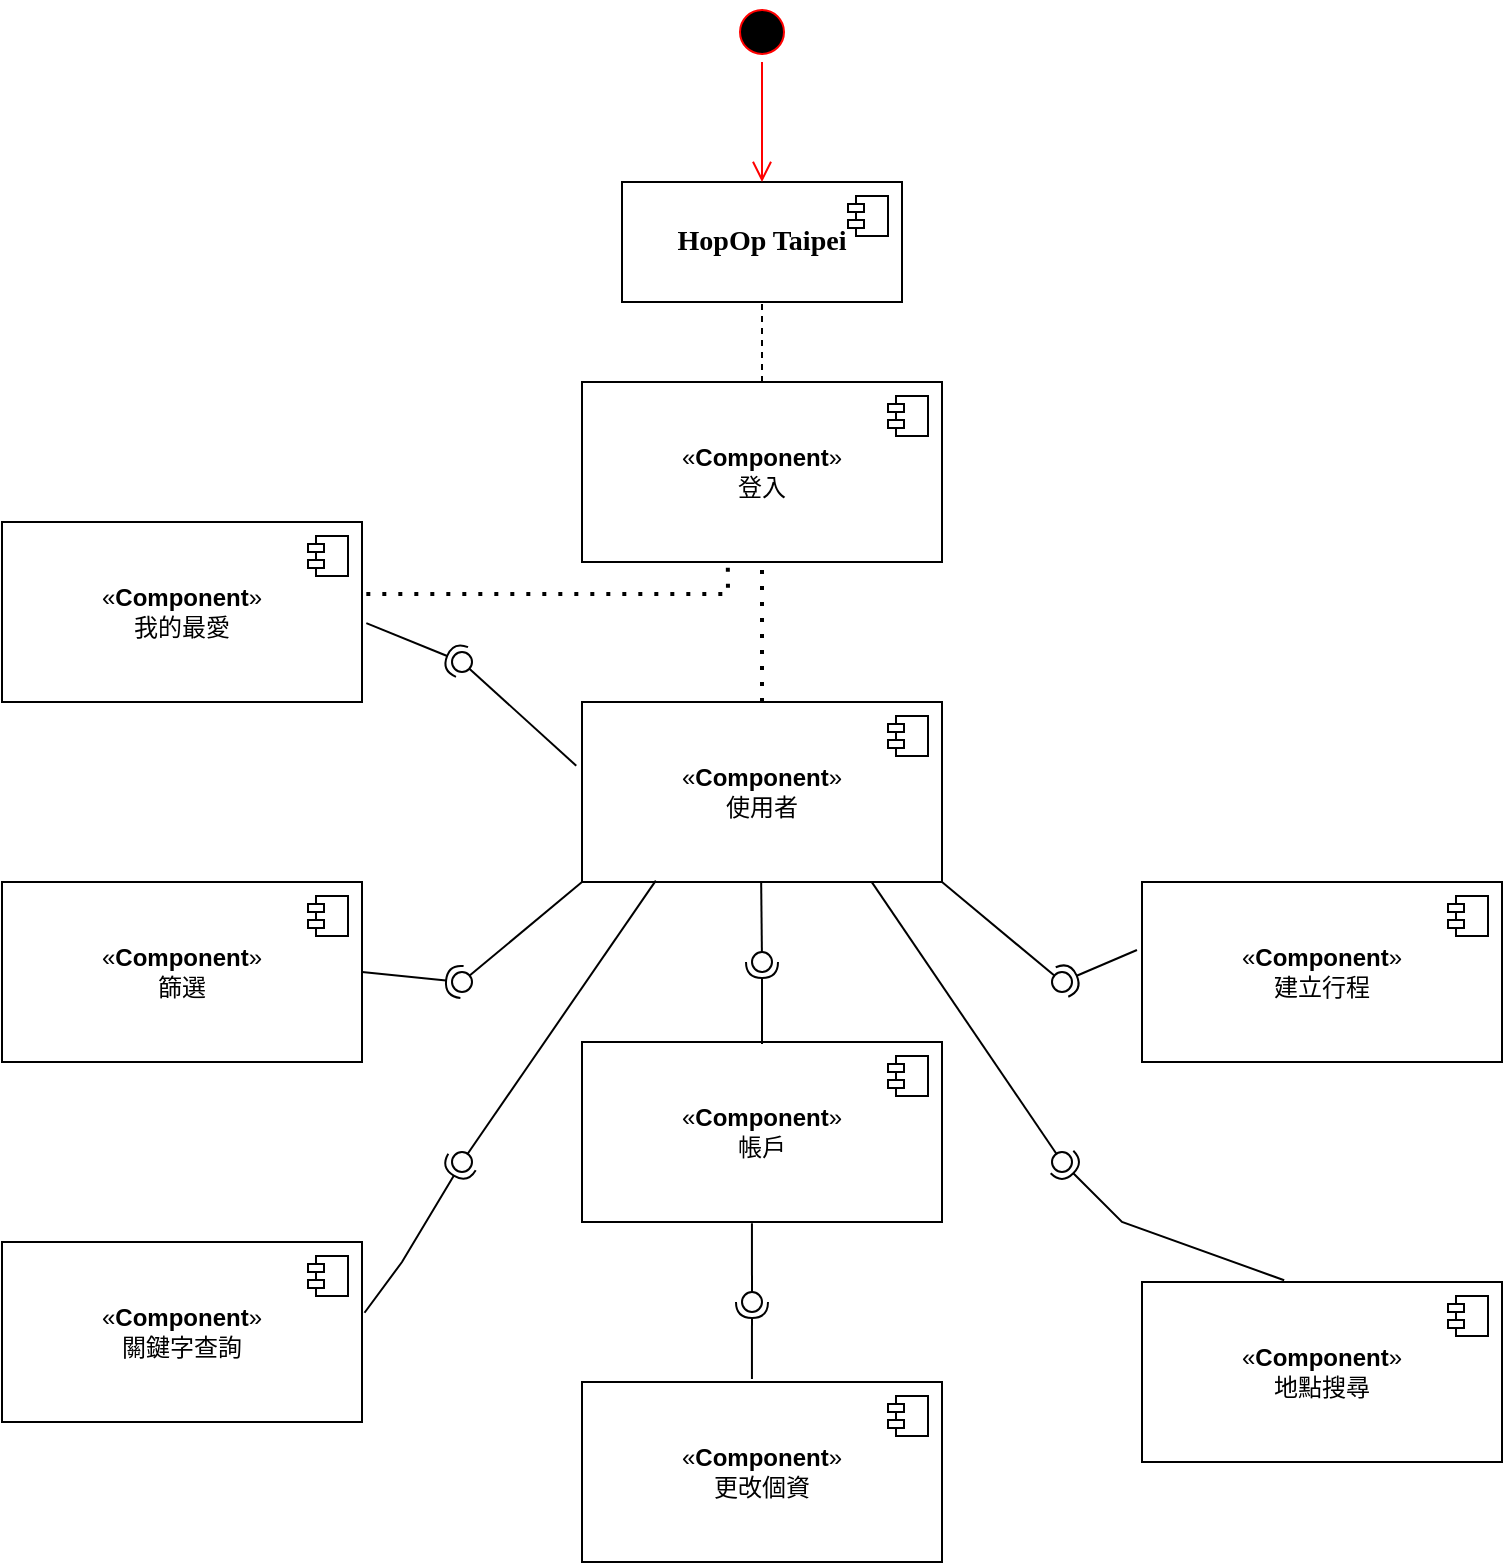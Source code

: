 <mxfile version="24.7.17">
  <diagram name="第 1 页" id="GvGkF0eajr_oZcnLIO83">
    <mxGraphModel dx="1036" dy="654" grid="1" gridSize="10" guides="1" tooltips="1" connect="1" arrows="1" fold="1" page="1" pageScale="1" pageWidth="827" pageHeight="1169" math="0" shadow="0">
      <root>
        <mxCell id="0" />
        <mxCell id="1" parent="0" />
        <mxCell id="FA7bPzC2wkrBN15f49Wo-2" value="&lt;b&gt;&lt;span style=&quot;font-family: 標楷體;&quot; lang=&quot;EN-US&quot;&gt;&lt;font style=&quot;font-size: 14px;&quot;&gt;HopOp Taipei&lt;/font&gt;&lt;/span&gt;&lt;/b&gt;" style="html=1;dropTarget=0;whiteSpace=wrap;" parent="1" vertex="1">
          <mxGeometry x="330" y="110" width="140" height="60" as="geometry" />
        </mxCell>
        <mxCell id="FA7bPzC2wkrBN15f49Wo-3" value="" style="shape=module;jettyWidth=8;jettyHeight=4;" parent="FA7bPzC2wkrBN15f49Wo-2" vertex="1">
          <mxGeometry x="1" width="20" height="20" relative="1" as="geometry">
            <mxPoint x="-27" y="7" as="offset" />
          </mxGeometry>
        </mxCell>
        <mxCell id="FA7bPzC2wkrBN15f49Wo-8" value="«&lt;b&gt;Component&lt;/b&gt;»&lt;div&gt;登入&lt;/div&gt;" style="html=1;dropTarget=0;whiteSpace=wrap;" parent="1" vertex="1">
          <mxGeometry x="310" y="210" width="180" height="90" as="geometry" />
        </mxCell>
        <mxCell id="FA7bPzC2wkrBN15f49Wo-9" value="" style="shape=module;jettyWidth=8;jettyHeight=4;" parent="FA7bPzC2wkrBN15f49Wo-8" vertex="1">
          <mxGeometry x="1" width="20" height="20" relative="1" as="geometry">
            <mxPoint x="-27" y="7" as="offset" />
          </mxGeometry>
        </mxCell>
        <mxCell id="FA7bPzC2wkrBN15f49Wo-10" value="«&lt;b&gt;Component&lt;/b&gt;»&lt;br&gt;帳戶" style="html=1;dropTarget=0;whiteSpace=wrap;" parent="1" vertex="1">
          <mxGeometry x="310" y="540" width="180" height="90" as="geometry" />
        </mxCell>
        <mxCell id="FA7bPzC2wkrBN15f49Wo-11" value="" style="shape=module;jettyWidth=8;jettyHeight=4;" parent="FA7bPzC2wkrBN15f49Wo-10" vertex="1">
          <mxGeometry x="1" width="20" height="20" relative="1" as="geometry">
            <mxPoint x="-27" y="7" as="offset" />
          </mxGeometry>
        </mxCell>
        <mxCell id="FA7bPzC2wkrBN15f49Wo-16" value="«&lt;b&gt;Component&lt;/b&gt;»&lt;div&gt;我的最愛&lt;/div&gt;" style="html=1;dropTarget=0;whiteSpace=wrap;" parent="1" vertex="1">
          <mxGeometry x="20" y="280" width="180" height="90" as="geometry" />
        </mxCell>
        <mxCell id="FA7bPzC2wkrBN15f49Wo-17" value="" style="shape=module;jettyWidth=8;jettyHeight=4;" parent="FA7bPzC2wkrBN15f49Wo-16" vertex="1">
          <mxGeometry x="1" width="20" height="20" relative="1" as="geometry">
            <mxPoint x="-27" y="7" as="offset" />
          </mxGeometry>
        </mxCell>
        <mxCell id="FA7bPzC2wkrBN15f49Wo-19" value="«&lt;b&gt;Component&lt;/b&gt;»&lt;br&gt;更改個資" style="html=1;dropTarget=0;whiteSpace=wrap;" parent="1" vertex="1">
          <mxGeometry x="310" y="710" width="180" height="90" as="geometry" />
        </mxCell>
        <mxCell id="FA7bPzC2wkrBN15f49Wo-20" value="" style="shape=module;jettyWidth=8;jettyHeight=4;" parent="FA7bPzC2wkrBN15f49Wo-19" vertex="1">
          <mxGeometry x="1" width="20" height="20" relative="1" as="geometry">
            <mxPoint x="-27" y="7" as="offset" />
          </mxGeometry>
        </mxCell>
        <mxCell id="FA7bPzC2wkrBN15f49Wo-21" value="«&lt;b&gt;Component&lt;/b&gt;»&lt;div&gt;篩選&lt;/div&gt;" style="html=1;dropTarget=0;whiteSpace=wrap;" parent="1" vertex="1">
          <mxGeometry x="20" y="460" width="180" height="90" as="geometry" />
        </mxCell>
        <mxCell id="FA7bPzC2wkrBN15f49Wo-22" value="" style="shape=module;jettyWidth=8;jettyHeight=4;" parent="FA7bPzC2wkrBN15f49Wo-21" vertex="1">
          <mxGeometry x="1" width="20" height="20" relative="1" as="geometry">
            <mxPoint x="-27" y="7" as="offset" />
          </mxGeometry>
        </mxCell>
        <mxCell id="FA7bPzC2wkrBN15f49Wo-23" value="«&lt;b&gt;Component&lt;/b&gt;»&lt;div&gt;地點搜尋&lt;/div&gt;" style="html=1;dropTarget=0;whiteSpace=wrap;" parent="1" vertex="1">
          <mxGeometry x="590" y="660" width="180" height="90" as="geometry" />
        </mxCell>
        <mxCell id="FA7bPzC2wkrBN15f49Wo-24" value="" style="shape=module;jettyWidth=8;jettyHeight=4;" parent="FA7bPzC2wkrBN15f49Wo-23" vertex="1">
          <mxGeometry x="1" width="20" height="20" relative="1" as="geometry">
            <mxPoint x="-27" y="7" as="offset" />
          </mxGeometry>
        </mxCell>
        <mxCell id="FA7bPzC2wkrBN15f49Wo-25" value="«&lt;b&gt;Component&lt;/b&gt;»&lt;div&gt;建立行程&lt;/div&gt;" style="html=1;dropTarget=0;whiteSpace=wrap;" parent="1" vertex="1">
          <mxGeometry x="590" y="460" width="180" height="90" as="geometry" />
        </mxCell>
        <mxCell id="FA7bPzC2wkrBN15f49Wo-26" value="" style="shape=module;jettyWidth=8;jettyHeight=4;" parent="FA7bPzC2wkrBN15f49Wo-25" vertex="1">
          <mxGeometry x="1" width="20" height="20" relative="1" as="geometry">
            <mxPoint x="-27" y="7" as="offset" />
          </mxGeometry>
        </mxCell>
        <mxCell id="FA7bPzC2wkrBN15f49Wo-27" value="«&lt;b&gt;Component&lt;/b&gt;»&lt;div&gt;關鍵字查詢&lt;/div&gt;" style="html=1;dropTarget=0;whiteSpace=wrap;" parent="1" vertex="1">
          <mxGeometry x="20" y="640" width="180" height="90" as="geometry" />
        </mxCell>
        <mxCell id="FA7bPzC2wkrBN15f49Wo-28" value="" style="shape=module;jettyWidth=8;jettyHeight=4;" parent="FA7bPzC2wkrBN15f49Wo-27" vertex="1">
          <mxGeometry x="1" width="20" height="20" relative="1" as="geometry">
            <mxPoint x="-27" y="7" as="offset" />
          </mxGeometry>
        </mxCell>
        <mxCell id="FA7bPzC2wkrBN15f49Wo-29" value="«&lt;b&gt;Component&lt;/b&gt;»&lt;div&gt;使用者&lt;/div&gt;" style="html=1;dropTarget=0;whiteSpace=wrap;" parent="1" vertex="1">
          <mxGeometry x="310" y="370" width="180" height="90" as="geometry" />
        </mxCell>
        <mxCell id="FA7bPzC2wkrBN15f49Wo-30" value="" style="shape=module;jettyWidth=8;jettyHeight=4;" parent="FA7bPzC2wkrBN15f49Wo-29" vertex="1">
          <mxGeometry x="1" width="20" height="20" relative="1" as="geometry">
            <mxPoint x="-27" y="7" as="offset" />
          </mxGeometry>
        </mxCell>
        <mxCell id="FA7bPzC2wkrBN15f49Wo-36" value="" style="rounded=0;orthogonalLoop=1;jettySize=auto;html=1;endArrow=halfCircle;endFill=0;endSize=6;strokeWidth=1;sketch=0;exitX=0.472;exitY=-0.017;exitDx=0;exitDy=0;exitPerimeter=0;" parent="1" source="FA7bPzC2wkrBN15f49Wo-19" edge="1">
          <mxGeometry relative="1" as="geometry">
            <mxPoint x="378.5" y="730" as="sourcePoint" />
            <mxPoint x="395" y="670" as="targetPoint" />
          </mxGeometry>
        </mxCell>
        <mxCell id="FA7bPzC2wkrBN15f49Wo-37" value="" style="rounded=0;orthogonalLoop=1;jettySize=auto;html=1;endArrow=oval;endFill=0;sketch=0;sourcePerimeterSpacing=0;targetPerimeterSpacing=0;endSize=10;exitX=0.472;exitY=1.007;exitDx=0;exitDy=0;exitPerimeter=0;" parent="1" source="FA7bPzC2wkrBN15f49Wo-10" edge="1">
          <mxGeometry relative="1" as="geometry">
            <mxPoint x="378.5" y="650" as="sourcePoint" />
            <mxPoint x="395" y="670" as="targetPoint" />
          </mxGeometry>
        </mxCell>
        <mxCell id="FA7bPzC2wkrBN15f49Wo-38" value="" style="ellipse;whiteSpace=wrap;html=1;align=center;aspect=fixed;fillColor=none;strokeColor=none;resizable=0;perimeter=centerPerimeter;rotatable=0;allowArrows=0;points=[];outlineConnect=1;" parent="1" vertex="1">
          <mxGeometry x="403.5" y="660" width="10" height="10" as="geometry" />
        </mxCell>
        <mxCell id="FA7bPzC2wkrBN15f49Wo-39" value="" style="rounded=0;orthogonalLoop=1;jettySize=auto;html=1;endArrow=halfCircle;endFill=0;endSize=6;strokeWidth=1;sketch=0;" parent="1" edge="1">
          <mxGeometry relative="1" as="geometry">
            <mxPoint x="400" y="541" as="sourcePoint" />
            <mxPoint x="400" y="500" as="targetPoint" />
          </mxGeometry>
        </mxCell>
        <mxCell id="FA7bPzC2wkrBN15f49Wo-40" value="" style="rounded=0;orthogonalLoop=1;jettySize=auto;html=1;endArrow=oval;endFill=0;sketch=0;sourcePerimeterSpacing=0;targetPerimeterSpacing=0;endSize=10;exitX=0.472;exitY=1.007;exitDx=0;exitDy=0;exitPerimeter=0;" parent="1" edge="1">
          <mxGeometry relative="1" as="geometry">
            <mxPoint x="399.58" y="460" as="sourcePoint" />
            <mxPoint x="400" y="500" as="targetPoint" />
          </mxGeometry>
        </mxCell>
        <mxCell id="FA7bPzC2wkrBN15f49Wo-41" value="" style="rounded=0;orthogonalLoop=1;jettySize=auto;html=1;endArrow=oval;endFill=0;sketch=0;sourcePerimeterSpacing=0;targetPerimeterSpacing=0;endSize=10;exitX=1;exitY=1;exitDx=0;exitDy=0;" parent="1" source="FA7bPzC2wkrBN15f49Wo-29" edge="1">
          <mxGeometry relative="1" as="geometry">
            <mxPoint x="500" y="530" as="sourcePoint" />
            <mxPoint x="550" y="510" as="targetPoint" />
          </mxGeometry>
        </mxCell>
        <mxCell id="FA7bPzC2wkrBN15f49Wo-42" value="" style="rounded=0;orthogonalLoop=1;jettySize=auto;html=1;endArrow=oval;endFill=0;sketch=0;sourcePerimeterSpacing=0;targetPerimeterSpacing=0;endSize=10;exitX=0.805;exitY=1.001;exitDx=0;exitDy=0;exitPerimeter=0;" parent="1" source="FA7bPzC2wkrBN15f49Wo-29" edge="1">
          <mxGeometry relative="1" as="geometry">
            <mxPoint x="510" y="520" as="sourcePoint" />
            <mxPoint x="550" y="600" as="targetPoint" />
          </mxGeometry>
        </mxCell>
        <mxCell id="FA7bPzC2wkrBN15f49Wo-43" value="" style="rounded=0;orthogonalLoop=1;jettySize=auto;html=1;endArrow=oval;endFill=0;sketch=0;sourcePerimeterSpacing=0;targetPerimeterSpacing=0;endSize=10;exitX=0.205;exitY=0.992;exitDx=0;exitDy=0;exitPerimeter=0;" parent="1" source="FA7bPzC2wkrBN15f49Wo-29" edge="1">
          <mxGeometry relative="1" as="geometry">
            <mxPoint x="420" y="500" as="sourcePoint" />
            <mxPoint x="250" y="600" as="targetPoint" />
          </mxGeometry>
        </mxCell>
        <mxCell id="FA7bPzC2wkrBN15f49Wo-44" value="" style="rounded=0;orthogonalLoop=1;jettySize=auto;html=1;endArrow=oval;endFill=0;sketch=0;sourcePerimeterSpacing=0;targetPerimeterSpacing=0;endSize=10;exitX=0;exitY=1;exitDx=0;exitDy=0;" parent="1" source="FA7bPzC2wkrBN15f49Wo-29" edge="1">
          <mxGeometry relative="1" as="geometry">
            <mxPoint x="430" y="530" as="sourcePoint" />
            <mxPoint x="250" y="510" as="targetPoint" />
          </mxGeometry>
        </mxCell>
        <mxCell id="FA7bPzC2wkrBN15f49Wo-45" value="" style="rounded=0;orthogonalLoop=1;jettySize=auto;html=1;endArrow=oval;endFill=0;sketch=0;sourcePerimeterSpacing=0;targetPerimeterSpacing=0;endSize=10;exitX=-0.016;exitY=0.354;exitDx=0;exitDy=0;exitPerimeter=0;" parent="1" source="FA7bPzC2wkrBN15f49Wo-29" edge="1">
          <mxGeometry relative="1" as="geometry">
            <mxPoint x="330" y="480" as="sourcePoint" />
            <mxPoint x="250" y="350" as="targetPoint" />
          </mxGeometry>
        </mxCell>
        <mxCell id="FA7bPzC2wkrBN15f49Wo-47" value="" style="rounded=0;orthogonalLoop=1;jettySize=auto;html=1;endArrow=halfCircle;endFill=0;endSize=6;strokeWidth=1;sketch=0;exitX=1.012;exitY=0.562;exitDx=0;exitDy=0;exitPerimeter=0;" parent="1" source="FA7bPzC2wkrBN15f49Wo-16" edge="1">
          <mxGeometry relative="1" as="geometry">
            <mxPoint x="400" y="571" as="sourcePoint" />
            <mxPoint x="250" y="350" as="targetPoint" />
            <Array as="points" />
          </mxGeometry>
        </mxCell>
        <mxCell id="FA7bPzC2wkrBN15f49Wo-48" value="" style="rounded=0;orthogonalLoop=1;jettySize=auto;html=1;endArrow=halfCircle;endFill=0;endSize=6;strokeWidth=1;sketch=0;exitX=1;exitY=0.5;exitDx=0;exitDy=0;" parent="1" source="FA7bPzC2wkrBN15f49Wo-21" edge="1">
          <mxGeometry relative="1" as="geometry">
            <mxPoint x="270" y="440" as="sourcePoint" />
            <mxPoint x="250" y="510" as="targetPoint" />
            <Array as="points" />
          </mxGeometry>
        </mxCell>
        <mxCell id="FA7bPzC2wkrBN15f49Wo-49" value="" style="rounded=0;orthogonalLoop=1;jettySize=auto;html=1;endArrow=halfCircle;endFill=0;endSize=6;strokeWidth=1;sketch=0;exitX=1.007;exitY=0.393;exitDx=0;exitDy=0;exitPerimeter=0;" parent="1" source="FA7bPzC2wkrBN15f49Wo-27" edge="1">
          <mxGeometry relative="1" as="geometry">
            <mxPoint x="230" y="570" as="sourcePoint" />
            <mxPoint x="250" y="600" as="targetPoint" />
            <Array as="points">
              <mxPoint x="220" y="650" />
            </Array>
          </mxGeometry>
        </mxCell>
        <mxCell id="FA7bPzC2wkrBN15f49Wo-50" value="" style="rounded=0;orthogonalLoop=1;jettySize=auto;html=1;endArrow=halfCircle;endFill=0;endSize=6;strokeWidth=1;sketch=0;exitX=0.395;exitY=-0.01;exitDx=0;exitDy=0;exitPerimeter=0;" parent="1" source="FA7bPzC2wkrBN15f49Wo-23" edge="1">
          <mxGeometry relative="1" as="geometry">
            <mxPoint x="260" y="715" as="sourcePoint" />
            <mxPoint x="550" y="600" as="targetPoint" />
            <Array as="points">
              <mxPoint x="580" y="630" />
            </Array>
          </mxGeometry>
        </mxCell>
        <mxCell id="FA7bPzC2wkrBN15f49Wo-51" value="" style="rounded=0;orthogonalLoop=1;jettySize=auto;html=1;endArrow=halfCircle;endFill=0;endSize=6;strokeWidth=1;sketch=0;exitX=-0.014;exitY=0.378;exitDx=0;exitDy=0;exitPerimeter=0;" parent="1" source="FA7bPzC2wkrBN15f49Wo-25" edge="1">
          <mxGeometry relative="1" as="geometry">
            <mxPoint x="711" y="759" as="sourcePoint" />
            <mxPoint x="550" y="510" as="targetPoint" />
            <Array as="points" />
          </mxGeometry>
        </mxCell>
        <mxCell id="FA7bPzC2wkrBN15f49Wo-54" value="" style="endArrow=none;dashed=1;html=1;dashPattern=1 3;strokeWidth=2;rounded=0;entryX=0.5;entryY=1;entryDx=0;entryDy=0;exitX=0.5;exitY=0;exitDx=0;exitDy=0;" parent="1" source="FA7bPzC2wkrBN15f49Wo-29" target="FA7bPzC2wkrBN15f49Wo-8" edge="1">
          <mxGeometry width="50" height="50" relative="1" as="geometry">
            <mxPoint x="410" y="380" as="sourcePoint" />
            <mxPoint x="460" y="330" as="targetPoint" />
          </mxGeometry>
        </mxCell>
        <mxCell id="FA7bPzC2wkrBN15f49Wo-55" value="" style="endArrow=none;dashed=1;html=1;dashPattern=1 3;strokeWidth=2;rounded=0;entryX=0.405;entryY=0.999;entryDx=0;entryDy=0;entryPerimeter=0;exitX=1.012;exitY=0.4;exitDx=0;exitDy=0;exitPerimeter=0;" parent="1" source="FA7bPzC2wkrBN15f49Wo-16" target="FA7bPzC2wkrBN15f49Wo-8" edge="1">
          <mxGeometry width="50" height="50" relative="1" as="geometry">
            <mxPoint x="410" y="380" as="sourcePoint" />
            <mxPoint x="460" y="330" as="targetPoint" />
            <Array as="points">
              <mxPoint x="383" y="316" />
            </Array>
          </mxGeometry>
        </mxCell>
        <mxCell id="FA7bPzC2wkrBN15f49Wo-57" value="" style="endArrow=none;dashed=1;html=1;rounded=0;entryX=0.5;entryY=1;entryDx=0;entryDy=0;" parent="1" target="FA7bPzC2wkrBN15f49Wo-2" edge="1">
          <mxGeometry width="50" height="50" relative="1" as="geometry">
            <mxPoint x="400" y="210" as="sourcePoint" />
            <mxPoint x="460" y="330" as="targetPoint" />
          </mxGeometry>
        </mxCell>
        <mxCell id="FA7bPzC2wkrBN15f49Wo-58" value="" style="ellipse;html=1;shape=startState;fillColor=#000000;strokeColor=#ff0000;" parent="1" vertex="1">
          <mxGeometry x="385" y="20" width="30" height="30" as="geometry" />
        </mxCell>
        <mxCell id="FA7bPzC2wkrBN15f49Wo-59" value="" style="edgeStyle=orthogonalEdgeStyle;html=1;verticalAlign=bottom;endArrow=open;endSize=8;strokeColor=#ff0000;rounded=0;" parent="1" source="FA7bPzC2wkrBN15f49Wo-58" edge="1">
          <mxGeometry relative="1" as="geometry">
            <mxPoint x="400" y="110" as="targetPoint" />
          </mxGeometry>
        </mxCell>
      </root>
    </mxGraphModel>
  </diagram>
</mxfile>
